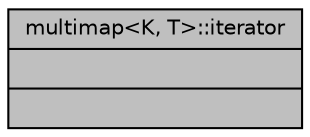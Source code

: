 digraph "multimap&lt;K, T&gt;::iterator"
{
 // INTERACTIVE_SVG=YES
  bgcolor="transparent";
  edge [fontname="Helvetica",fontsize="10",labelfontname="Helvetica",labelfontsize="10"];
  node [fontname="Helvetica",fontsize="10",shape=record];
  Node1 [label="{multimap\<K, T\>::iterator\n||}",height=0.2,width=0.4,color="black", fillcolor="grey75", style="filled", fontcolor="black"];
}
